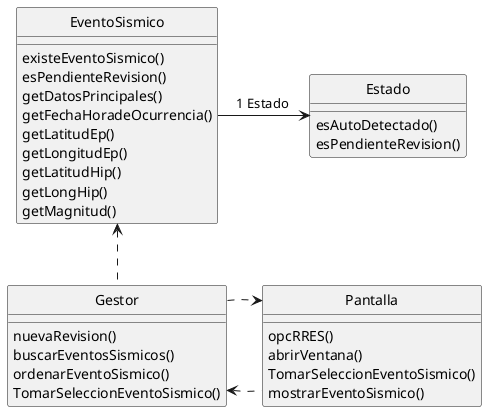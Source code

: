 @startuml DiagramaClases
hide circle

Class Pantalla{
    opcRRES()
    abrirVentana()
    TomarSeleccionEventoSismico()
    mostrarEventoSismico()
}

Class Gestor{
    nuevaRevision()
    buscarEventosSismicos()
    ordenarEventoSismico()
    TomarSeleccionEventoSismico()
}

Class EventoSismico{
    existeEventoSismico()
    esPendienteRevision()
    getDatosPrincipales()
    getFechaHoradeOcurrencia()
    getLatitudEp()
    getLongitudEp()
    getLatitudHip()
    getLongHip()
    getMagnitud()
}

Class Estado{
    esAutoDetectado()
    esPendienteRevision()
}

'Relaciones entre clases'
Pantalla .left.> Gestor
Gestor ..> Pantalla
Gestor .up.> EventoSismico
EventoSismico -right-> Estado: "1 Estado "

@enduml